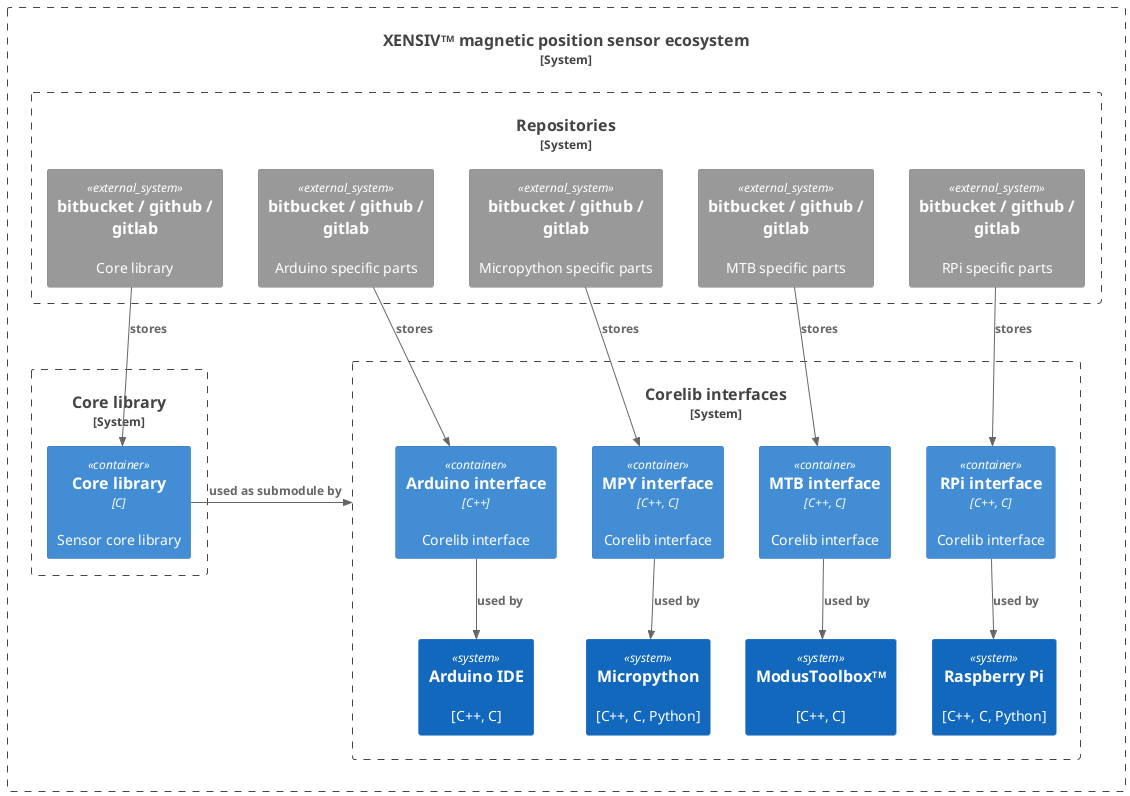 @startuml 3D Magnetic Library Repositories

    !include <C4/C4_Container>

    System_Boundary(ecosystem, "XENSIV<sup><size:10>TM</size></sup> magnetic position sensor ecosystem") {

        System_Boundary(interfaces, "Corelib interfaces") {
            Container(arduinoLibrary, "Arduino interface", "C++", "Corelib interface")
            System(arduino, "Arduino IDE", "[C++, C]")
            Rel(arduinoLibrary, arduino, "used by")


            Container(mpyLibrary, "MPY interface", "C++, C", "Corelib interface")
            System(mpy, "Micropython", "[C++, C, Python]")
            Rel(mpyLibrary, mpy, "used by")


            Container(mtbLibrary, "MTB interface", "C++, C", "Corelib interface")
            System(mtb, "ModusToolbox<sup><size:10>TM</size></sup>", "[C++, C]")
            Rel(mtbLibrary, mtb, "used by")


            Container(rpiLibrary, "RPi interface", "C++, C", "Corelib interface")
            System(rpi, "Raspberry Pi", "[C++, C, Python]")
            Rel(rpiLibrary, rpi, "used by")
            }
 

        System_Boundary(core, "Core library") {
            Container(coreLibrary, "Core library", "C", "Sensor core library")
        }


        System_Boundary(repos, "Repositories") {
            System_Ext(core_repo, "bitbucket / github / gitlab", "Core library")
            System_Ext(arduino_repo, "bitbucket / github / gitlab", "Arduino specific parts")
            System_Ext(mpy_repo, "bitbucket / github / gitlab", "Micropython specific parts")
            System_Ext(mtb_repo, "bitbucket / github / gitlab", "MTB specific parts")
            System_Ext(rpi_repo, "bitbucket / github / gitlab", "RPi specific parts")
        }

        Rel_D(core_repo, coreLibrary, "stores")
        Rel_D(arduino_repo, arduinoLibrary, "stores")
        Rel_D(mpy_repo, mpyLibrary, "stores")
        Rel_D(mtb_repo, mtbLibrary, "stores")
        Rel_D(rpi_repo, rpiLibrary, "stores")

        Rel_L(coreLibrary, interfaces, "used as submodule by")
    }

@enduml


